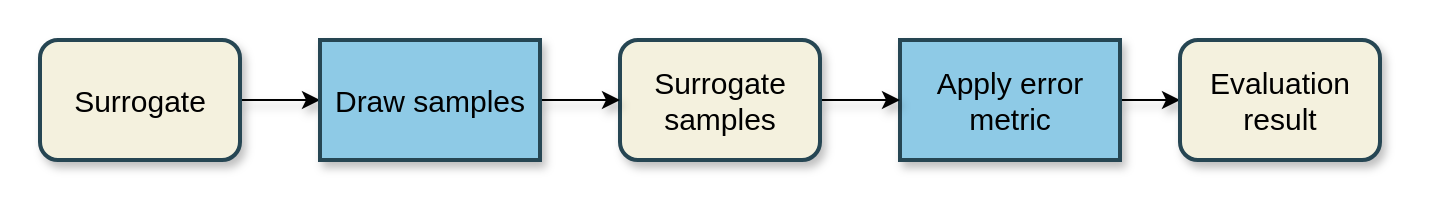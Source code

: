 <mxfile version="14.6.13" type="device"><diagram id="7rorBFEzA_L-Sfi6KN7M" name="Page-1"><mxGraphModel dx="1278" dy="948" grid="1" gridSize="10" guides="1" tooltips="1" connect="1" arrows="1" fold="1" page="1" pageScale="1" pageWidth="827" pageHeight="1169" math="0" shadow="0"><root><mxCell id="0"/><mxCell id="1" parent="0"/><mxCell id="0JkOgmtn98ZLL4HPu6m3-1" value="" style="swimlane;sketch=0;startSize=23;movable=0;fontSize=15;fontStyle=0;fillColor=none;strokeColor=none;" parent="1" vertex="1"><mxGeometry x="40" y="40" width="720" height="100" as="geometry"/></mxCell><mxCell id="0JkOgmtn98ZLL4HPu6m3-13" style="edgeStyle=orthogonalEdgeStyle;rounded=0;orthogonalLoop=1;jettySize=auto;html=1;entryX=0;entryY=0.5;entryDx=0;entryDy=0;shadow=1;" parent="0JkOgmtn98ZLL4HPu6m3-1" source="0JkOgmtn98ZLL4HPu6m3-6" target="0JkOgmtn98ZLL4HPu6m3-12" edge="1"><mxGeometry relative="1" as="geometry"/></mxCell><mxCell id="0JkOgmtn98ZLL4HPu6m3-6" value="&lt;font style=&quot;font-size: 15px;&quot;&gt;Surrogate&lt;/font&gt;" style="rounded=1;whiteSpace=wrap;html=1;sketch=0;fillColor=#F4F1DE;fontSize=15;shadow=1;strokeColor=#264653;strokeWidth=2;" parent="0JkOgmtn98ZLL4HPu6m3-1" vertex="1"><mxGeometry x="20" y="20" width="100" height="60" as="geometry"/></mxCell><mxCell id="0JkOgmtn98ZLL4HPu6m3-7" style="edgeStyle=orthogonalEdgeStyle;rounded=0;orthogonalLoop=1;jettySize=auto;html=1;entryX=0;entryY=0.5;entryDx=0;entryDy=0;shadow=1;" parent="0JkOgmtn98ZLL4HPu6m3-1" source="0JkOgmtn98ZLL4HPu6m3-8" target="0JkOgmtn98ZLL4HPu6m3-9" edge="1"><mxGeometry relative="1" as="geometry"/></mxCell><mxCell id="0JkOgmtn98ZLL4HPu6m3-8" value="Apply error metric" style="rounded=0;whiteSpace=wrap;html=1;sketch=0;fillColor=#8ecae6;strokeColor=#264653;fontSize=15;shadow=1;strokeWidth=2;glass=0;" parent="0JkOgmtn98ZLL4HPu6m3-1" vertex="1"><mxGeometry x="450" y="20" width="110" height="60" as="geometry"/></mxCell><mxCell id="0JkOgmtn98ZLL4HPu6m3-9" value="&lt;font style=&quot;font-size: 15px&quot;&gt;Evaluation result&lt;/font&gt;" style="rounded=1;whiteSpace=wrap;html=1;sketch=0;fillColor=#F4F1DE;fontSize=15;shadow=1;strokeColor=#264653;strokeWidth=2;" parent="0JkOgmtn98ZLL4HPu6m3-1" vertex="1"><mxGeometry x="590" y="20" width="100" height="60" as="geometry"/></mxCell><mxCell id="0JkOgmtn98ZLL4HPu6m3-15" style="edgeStyle=orthogonalEdgeStyle;rounded=0;orthogonalLoop=1;jettySize=auto;html=1;entryX=0;entryY=0.5;entryDx=0;entryDy=0;shadow=1;" parent="0JkOgmtn98ZLL4HPu6m3-1" source="0JkOgmtn98ZLL4HPu6m3-11" target="0JkOgmtn98ZLL4HPu6m3-8" edge="1"><mxGeometry relative="1" as="geometry"/></mxCell><mxCell id="0JkOgmtn98ZLL4HPu6m3-11" value="&lt;font style=&quot;font-size: 15px&quot;&gt;Surrogate samples&lt;/font&gt;" style="rounded=1;whiteSpace=wrap;html=1;sketch=0;fillColor=#F4F1DE;fontSize=15;shadow=1;strokeColor=#264653;strokeWidth=2;" parent="0JkOgmtn98ZLL4HPu6m3-1" vertex="1"><mxGeometry x="310" y="20" width="100" height="60" as="geometry"/></mxCell><mxCell id="0JkOgmtn98ZLL4HPu6m3-14" style="edgeStyle=orthogonalEdgeStyle;rounded=0;orthogonalLoop=1;jettySize=auto;html=1;entryX=0;entryY=0.5;entryDx=0;entryDy=0;shadow=1;" parent="0JkOgmtn98ZLL4HPu6m3-1" source="0JkOgmtn98ZLL4HPu6m3-12" target="0JkOgmtn98ZLL4HPu6m3-11" edge="1"><mxGeometry relative="1" as="geometry"/></mxCell><mxCell id="0JkOgmtn98ZLL4HPu6m3-12" value="Draw samples" style="rounded=0;whiteSpace=wrap;html=1;sketch=0;fillColor=#8ecae6;strokeColor=#264653;fontSize=15;shadow=1;strokeWidth=2;glass=0;" parent="0JkOgmtn98ZLL4HPu6m3-1" vertex="1"><mxGeometry x="160" y="20" width="110" height="60" as="geometry"/></mxCell></root></mxGraphModel></diagram></mxfile>